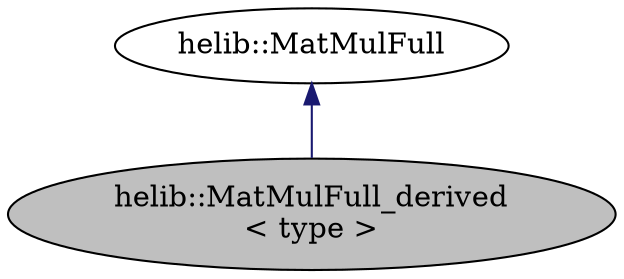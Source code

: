 digraph "helib::MatMulFull_derived&lt; type &gt;"
{
  N3 [label="helib::MatMulFull_derived\l\< type \>",color="black", fillcolor="grey75", style="filled", fontcolor="black"];
  N4 -> N3 [dir="back",color="midnightblue",style="solid"];
  N4 [label="helib::MatMulFull",color="black", fillcolor="white", style="filled"];
}
digraph "helib::MatMulFull_derived&lt; type &gt;"
{
  N0 [label="helib::MatMulFull_derived\l\< type \>",color="black", fillcolor="grey75", style="filled", fontcolor="black"];
  N1 -> N0 [dir="back",color="midnightblue",style="solid"];
  N1 [label="helib::MatMulFull",color="black", fillcolor="white", style="filled"];
  N0 -> N2 [dir="back",color="midnightblue",style="solid"];
  N2 [label="helib::RandomFullMatrix\l\< type \>",color="black", fillcolor="white", style="filled"];
}
